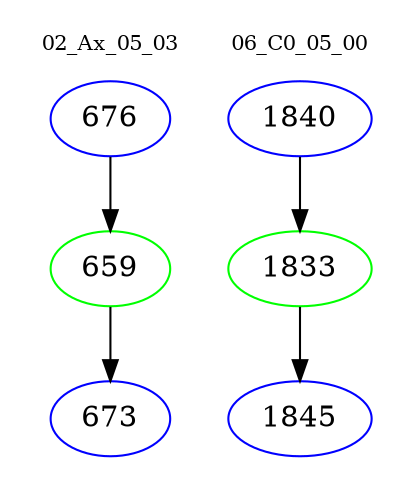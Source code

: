 digraph{
subgraph cluster_0 {
color = white
label = "02_Ax_05_03";
fontsize=10;
T0_676 [label="676", color="blue"]
T0_676 -> T0_659 [color="black"]
T0_659 [label="659", color="green"]
T0_659 -> T0_673 [color="black"]
T0_673 [label="673", color="blue"]
}
subgraph cluster_1 {
color = white
label = "06_C0_05_00";
fontsize=10;
T1_1840 [label="1840", color="blue"]
T1_1840 -> T1_1833 [color="black"]
T1_1833 [label="1833", color="green"]
T1_1833 -> T1_1845 [color="black"]
T1_1845 [label="1845", color="blue"]
}
}
